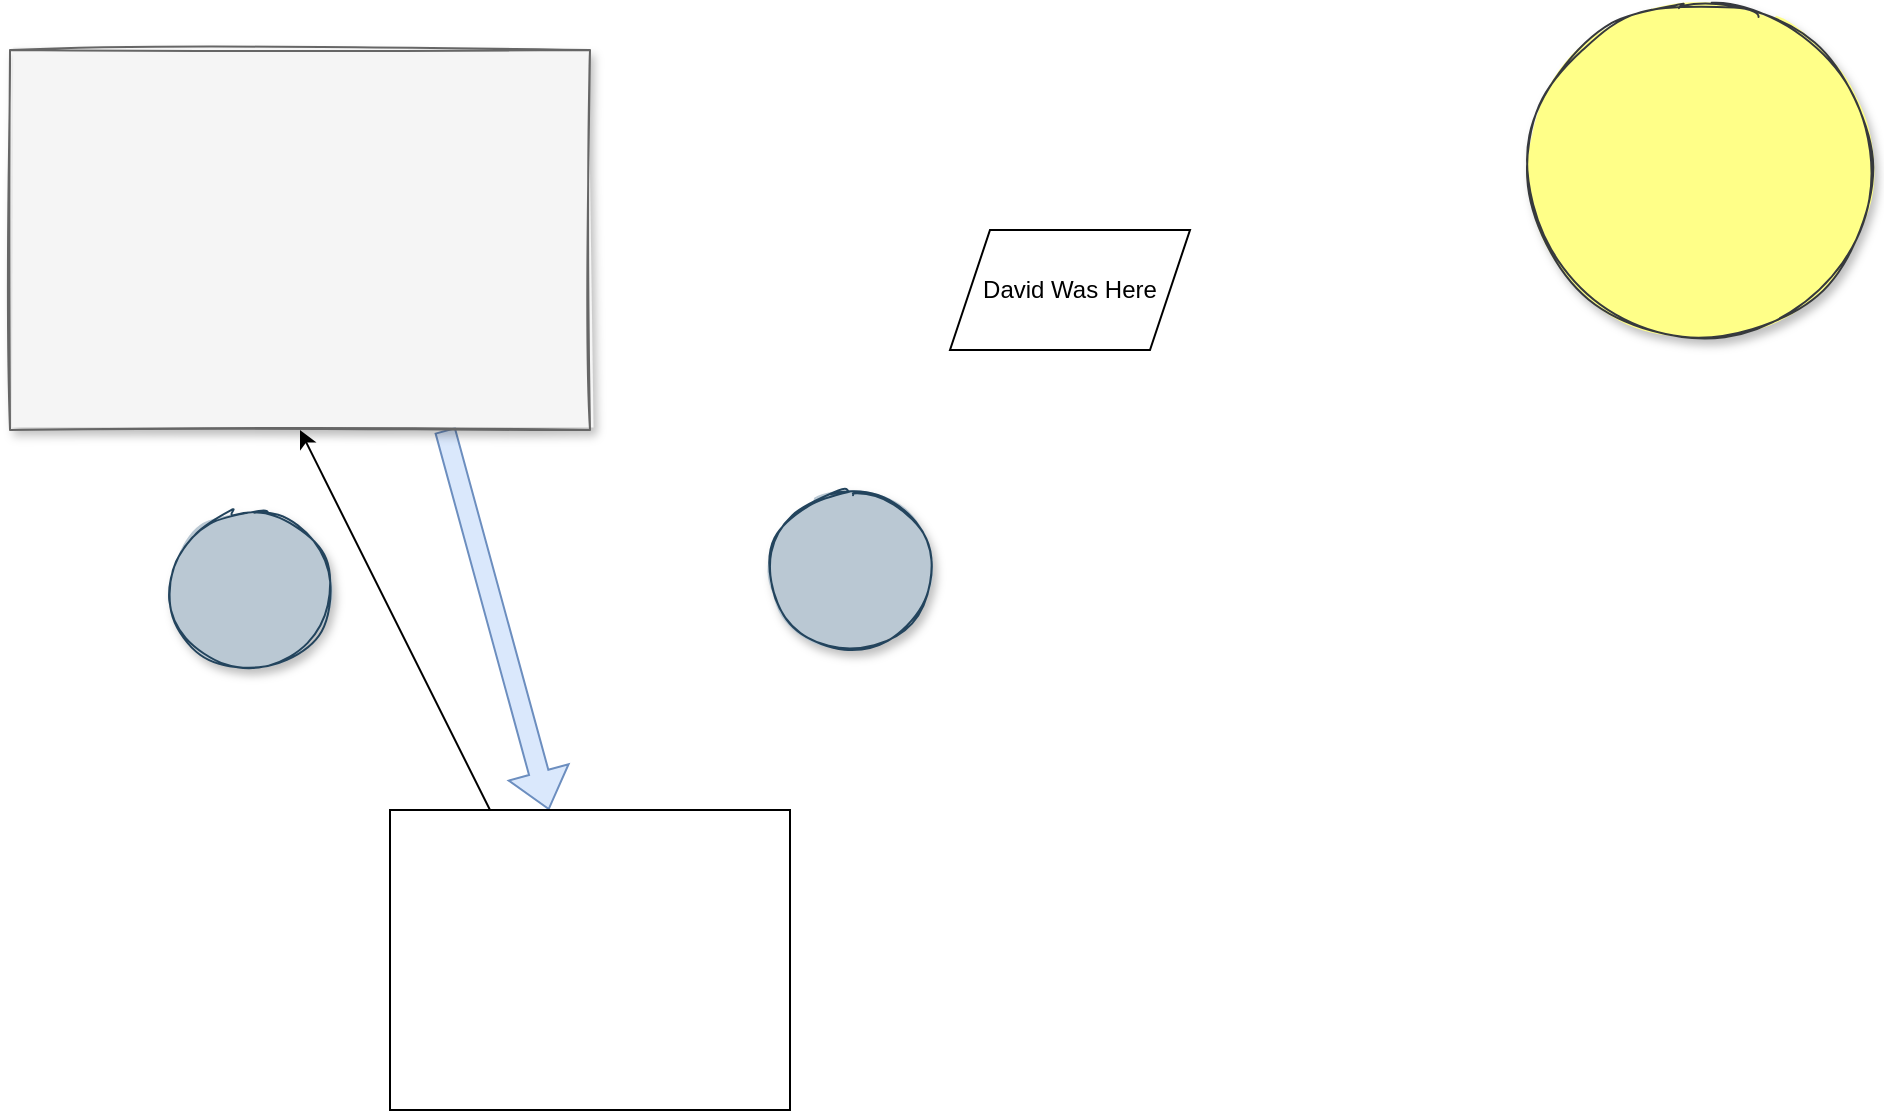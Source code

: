 <mxfile version="16.5.1" type="device"><diagram id="iz_p9EhzHe2lvTp9jl-W" name="Page-1"><mxGraphModel dx="1106" dy="997" grid="1" gridSize="10" guides="1" tooltips="1" connect="1" arrows="1" fold="1" page="1" pageScale="1" pageWidth="1169" pageHeight="827" background="#ffffff" math="0" shadow="0"><root><mxCell id="0"/><mxCell id="1" parent="0"/><mxCell id="zK-Fxt0xf8AJk5pIQZ4u-6" style="edgeStyle=none;rounded=0;orthogonalLoop=1;jettySize=auto;html=1;exitX=0.75;exitY=1;exitDx=0;exitDy=0;shape=flexArrow;fillColor=#dae8fc;strokeColor=#6c8ebf;" edge="1" parent="1" source="2" target="zK-Fxt0xf8AJk5pIQZ4u-4"><mxGeometry relative="1" as="geometry"/></mxCell><mxCell id="2" value="" style="rounded=0;whiteSpace=wrap;html=1;sketch=1;fillColor=#f5f5f5;strokeColor=#666666;fillStyle=solid;fontColor=#333333;shadow=1;" parent="1" vertex="1"><mxGeometry x="60" y="40" width="290" height="190" as="geometry"/></mxCell><mxCell id="0xjyhN0j1v1rsGUiI5j6-4" value="" style="ellipse;whiteSpace=wrap;html=1;shadow=1;sketch=1;fillStyle=solid;fillColor=#ffff88;strokeColor=#36393d;" parent="1" vertex="1"><mxGeometry x="820" y="20" width="170" height="160" as="geometry"/></mxCell><mxCell id="0xjyhN0j1v1rsGUiI5j6-8" value="" style="ellipse;whiteSpace=wrap;html=1;shadow=1;sketch=1;fillStyle=solid;fillColor=#bac8d3;strokeColor=#23445d;" parent="1" vertex="1"><mxGeometry x="140" y="270" width="80" height="80" as="geometry"/></mxCell><mxCell id="0xjyhN0j1v1rsGUiI5j6-9" value="" style="ellipse;whiteSpace=wrap;html=1;shadow=1;sketch=1;fillStyle=solid;fillColor=#bac8d3;strokeColor=#23445d;" parent="1" vertex="1"><mxGeometry x="440" y="260" width="80" height="80" as="geometry"/></mxCell><mxCell id="4" value="David Was Here" style="shape=parallelogram;perimeter=parallelogramPerimeter;whiteSpace=wrap;html=1;fixedSize=1;" parent="1" vertex="1"><mxGeometry x="530" y="130" width="120" height="60" as="geometry"/></mxCell><mxCell id="zK-Fxt0xf8AJk5pIQZ4u-5" style="edgeStyle=none;rounded=0;orthogonalLoop=1;jettySize=auto;html=1;exitX=0.25;exitY=0;exitDx=0;exitDy=0;entryX=0.5;entryY=1;entryDx=0;entryDy=0;" edge="1" parent="1" source="zK-Fxt0xf8AJk5pIQZ4u-4" target="2"><mxGeometry relative="1" as="geometry"/></mxCell><mxCell id="zK-Fxt0xf8AJk5pIQZ4u-4" value="" style="rounded=0;whiteSpace=wrap;html=1;" vertex="1" parent="1"><mxGeometry x="250" y="420" width="200" height="150" as="geometry"/></mxCell></root></mxGraphModel></diagram></mxfile>